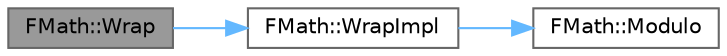 digraph "FMath::Wrap"
{
 // INTERACTIVE_SVG=YES
 // LATEX_PDF_SIZE
  bgcolor="transparent";
  edge [fontname=Helvetica,fontsize=10,labelfontname=Helvetica,labelfontsize=10];
  node [fontname=Helvetica,fontsize=10,shape=box,height=0.2,width=0.4];
  rankdir="LR";
  Node1 [id="Node000001",label="FMath::Wrap",height=0.2,width=0.4,color="gray40", fillcolor="grey60", style="filled", fontcolor="black",tooltip="Wraps X to be between Min and Max, inclusive."];
  Node1 -> Node2 [id="edge1_Node000001_Node000002",color="steelblue1",style="solid",tooltip=" "];
  Node2 [id="Node000002",label="FMath::WrapImpl",height=0.2,width=0.4,color="grey40", fillcolor="white", style="filled",URL="$dc/d20/structFMath.html#a9b6ff8289e8f1875c3795c5599d0ecc7",tooltip=" "];
  Node2 -> Node3 [id="edge2_Node000002_Node000003",color="steelblue1",style="solid",tooltip=" "];
  Node3 [id="Node000003",label="FMath::Modulo",height=0.2,width=0.4,color="grey40", fillcolor="white", style="filled",URL="$dc/d20/structFMath.html#ad682369e7b1ba6368fc5dab7332e0db1",tooltip=" "];
}
